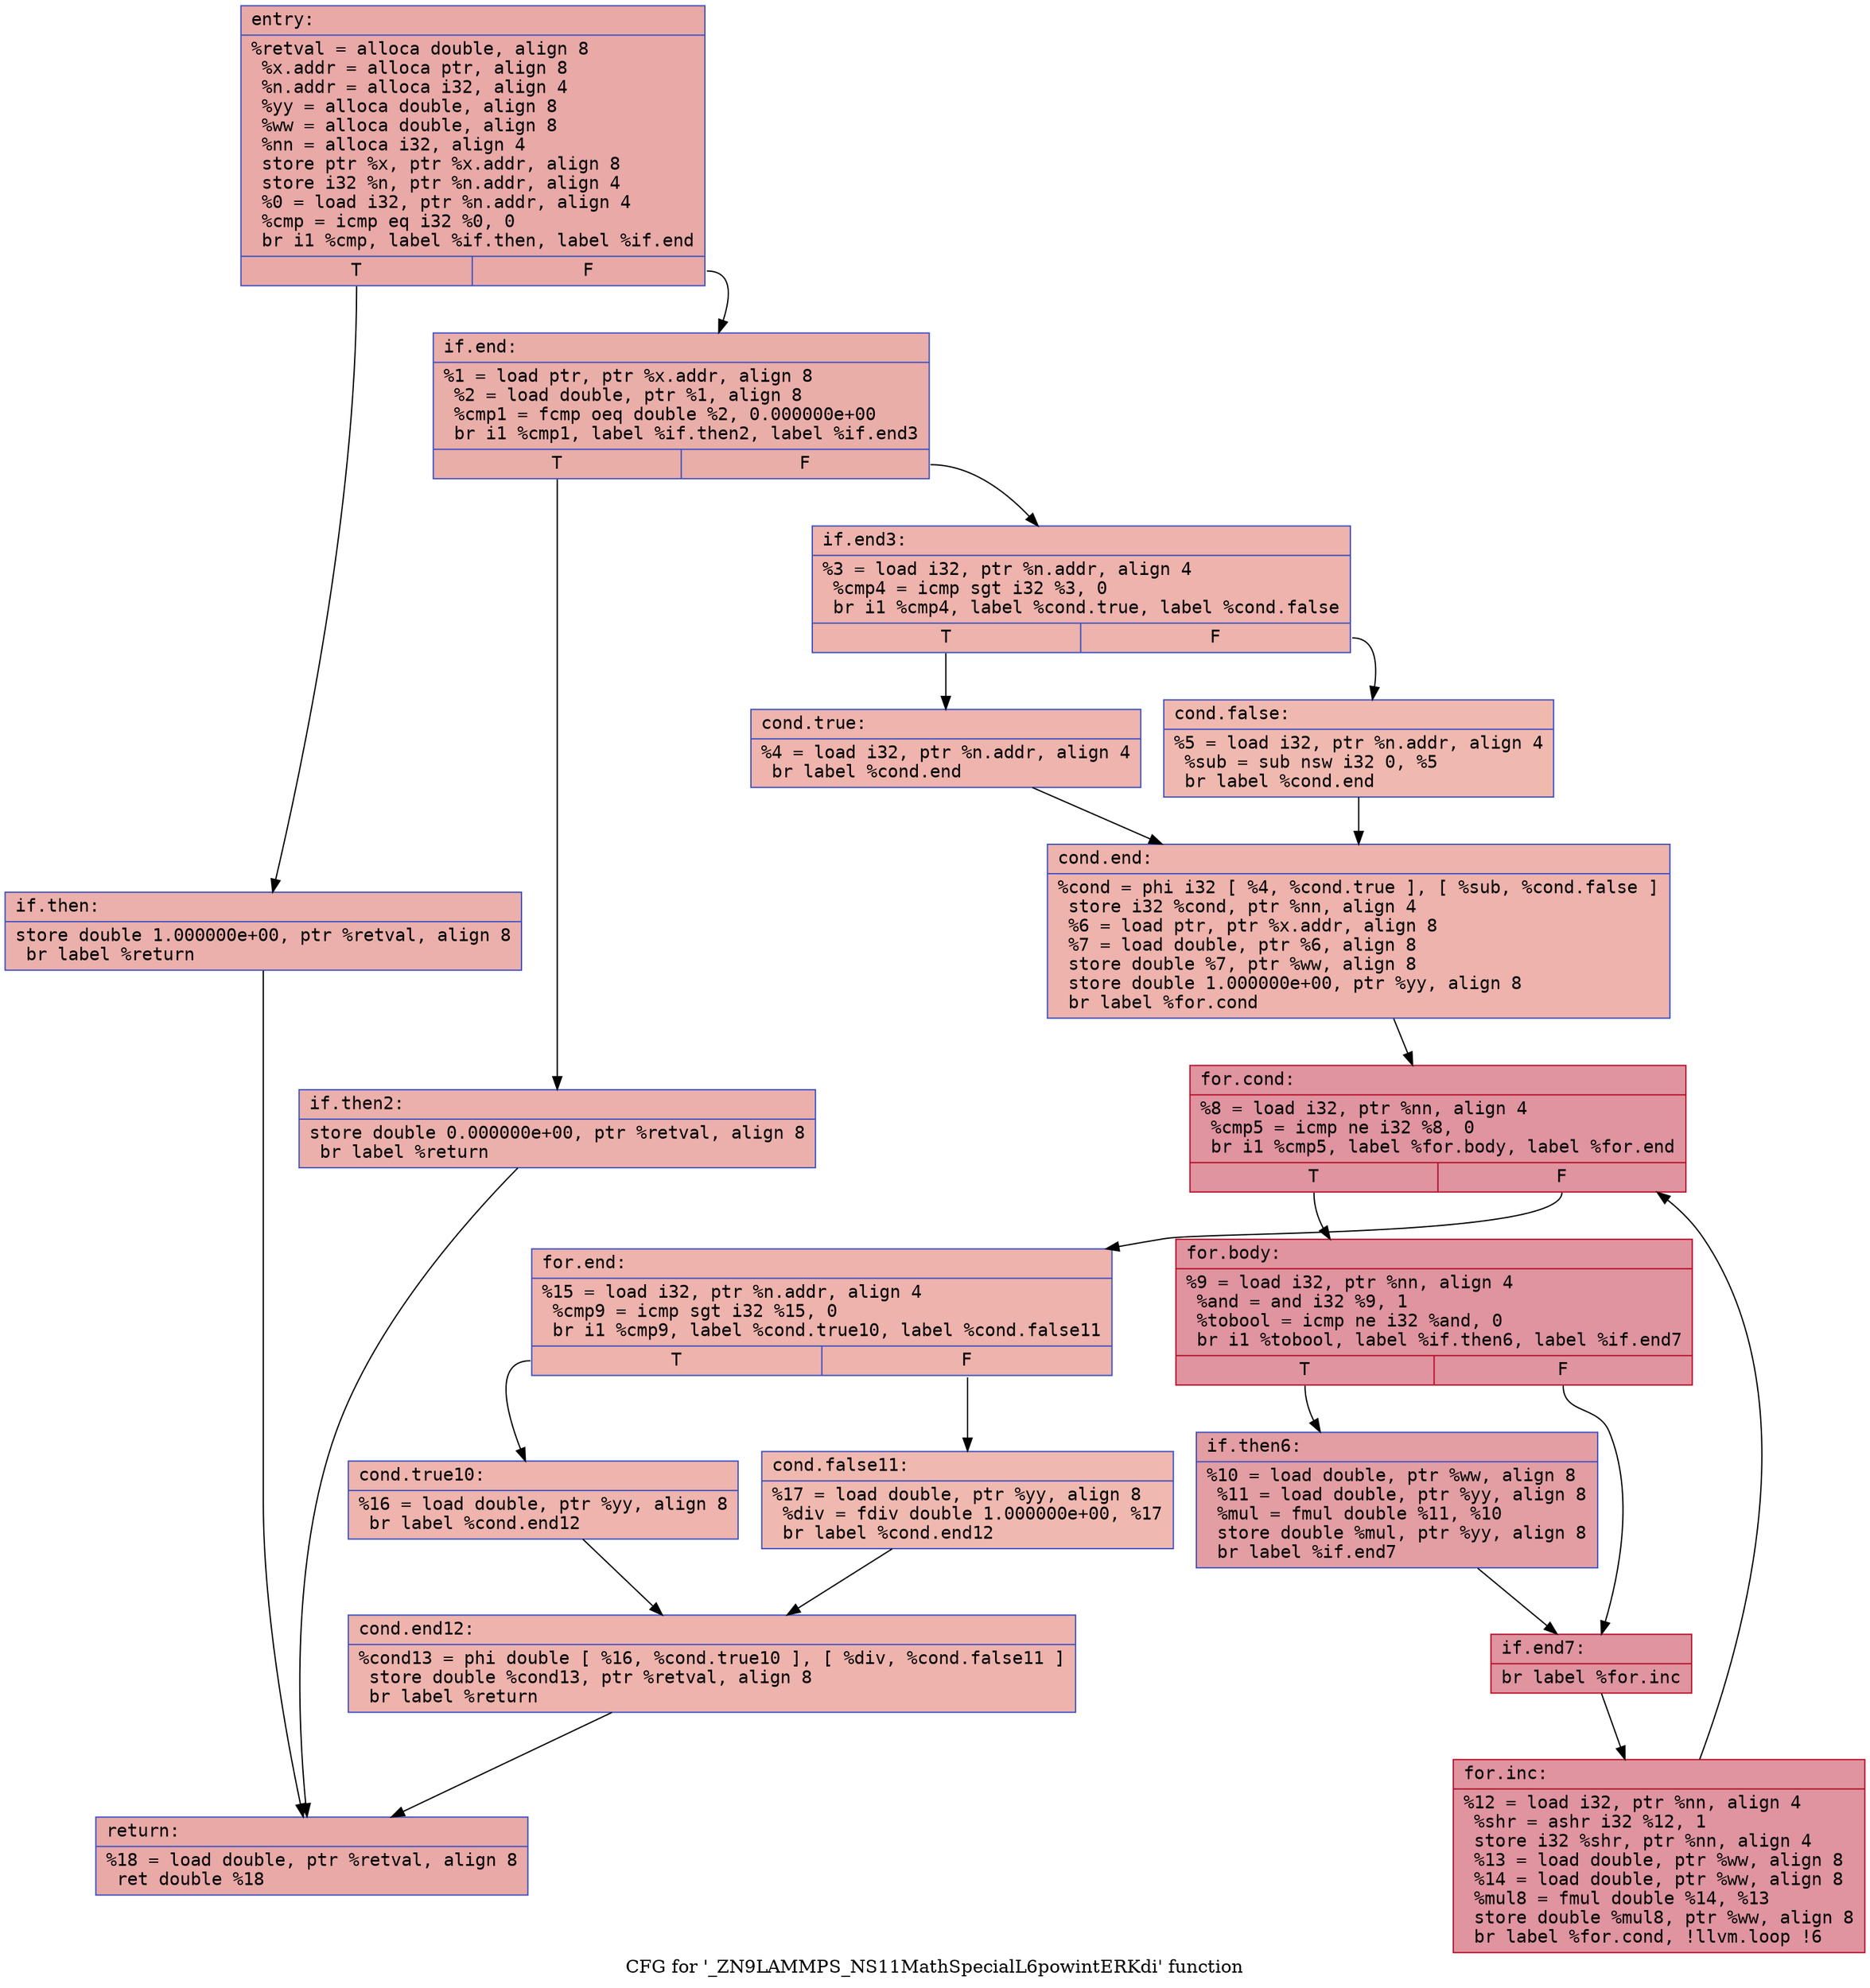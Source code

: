 digraph "CFG for '_ZN9LAMMPS_NS11MathSpecialL6powintERKdi' function" {
	label="CFG for '_ZN9LAMMPS_NS11MathSpecialL6powintERKdi' function";

	Node0x55f573289970 [shape=record,color="#3d50c3ff", style=filled, fillcolor="#ca3b3770" fontname="Courier",label="{entry:\l|  %retval = alloca double, align 8\l  %x.addr = alloca ptr, align 8\l  %n.addr = alloca i32, align 4\l  %yy = alloca double, align 8\l  %ww = alloca double, align 8\l  %nn = alloca i32, align 4\l  store ptr %x, ptr %x.addr, align 8\l  store i32 %n, ptr %n.addr, align 4\l  %0 = load i32, ptr %n.addr, align 4\l  %cmp = icmp eq i32 %0, 0\l  br i1 %cmp, label %if.then, label %if.end\l|{<s0>T|<s1>F}}"];
	Node0x55f573289970:s0 -> Node0x55f573289f50[tooltip="entry -> if.then\nProbability 37.50%" ];
	Node0x55f573289970:s1 -> Node0x55f573289fc0[tooltip="entry -> if.end\nProbability 62.50%" ];
	Node0x55f573289f50 [shape=record,color="#3d50c3ff", style=filled, fillcolor="#d24b4070" fontname="Courier",label="{if.then:\l|  store double 1.000000e+00, ptr %retval, align 8\l  br label %return\l}"];
	Node0x55f573289f50 -> Node0x55f57328a1a0[tooltip="if.then -> return\nProbability 100.00%" ];
	Node0x55f573289fc0 [shape=record,color="#3d50c3ff", style=filled, fillcolor="#d0473d70" fontname="Courier",label="{if.end:\l|  %1 = load ptr, ptr %x.addr, align 8\l  %2 = load double, ptr %1, align 8\l  %cmp1 = fcmp oeq double %2, 0.000000e+00\l  br i1 %cmp1, label %if.then2, label %if.end3\l|{<s0>T|<s1>F}}"];
	Node0x55f573289fc0:s0 -> Node0x55f57328a5b0[tooltip="if.end -> if.then2\nProbability 62.50%" ];
	Node0x55f573289fc0:s1 -> Node0x55f57328a600[tooltip="if.end -> if.end3\nProbability 37.50%" ];
	Node0x55f57328a5b0 [shape=record,color="#3d50c3ff", style=filled, fillcolor="#d24b4070" fontname="Courier",label="{if.then2:\l|  store double 0.000000e+00, ptr %retval, align 8\l  br label %return\l}"];
	Node0x55f57328a5b0 -> Node0x55f57328a1a0[tooltip="if.then2 -> return\nProbability 100.00%" ];
	Node0x55f57328a600 [shape=record,color="#3d50c3ff", style=filled, fillcolor="#d6524470" fontname="Courier",label="{if.end3:\l|  %3 = load i32, ptr %n.addr, align 4\l  %cmp4 = icmp sgt i32 %3, 0\l  br i1 %cmp4, label %cond.true, label %cond.false\l|{<s0>T|<s1>F}}"];
	Node0x55f57328a600:s0 -> Node0x55f57328a960[tooltip="if.end3 -> cond.true\nProbability 62.50%" ];
	Node0x55f57328a600:s1 -> Node0x55f57328a9e0[tooltip="if.end3 -> cond.false\nProbability 37.50%" ];
	Node0x55f57328a960 [shape=record,color="#3d50c3ff", style=filled, fillcolor="#d8564670" fontname="Courier",label="{cond.true:\l|  %4 = load i32, ptr %n.addr, align 4\l  br label %cond.end\l}"];
	Node0x55f57328a960 -> Node0x55f57328ab90[tooltip="cond.true -> cond.end\nProbability 100.00%" ];
	Node0x55f57328a9e0 [shape=record,color="#3d50c3ff", style=filled, fillcolor="#de614d70" fontname="Courier",label="{cond.false:\l|  %5 = load i32, ptr %n.addr, align 4\l  %sub = sub nsw i32 0, %5\l  br label %cond.end\l}"];
	Node0x55f57328a9e0 -> Node0x55f57328ab90[tooltip="cond.false -> cond.end\nProbability 100.00%" ];
	Node0x55f57328ab90 [shape=record,color="#3d50c3ff", style=filled, fillcolor="#d6524470" fontname="Courier",label="{cond.end:\l|  %cond = phi i32 [ %4, %cond.true ], [ %sub, %cond.false ]\l  store i32 %cond, ptr %nn, align 4\l  %6 = load ptr, ptr %x.addr, align 8\l  %7 = load double, ptr %6, align 8\l  store double %7, ptr %ww, align 8\l  store double 1.000000e+00, ptr %yy, align 8\l  br label %for.cond\l}"];
	Node0x55f57328ab90 -> Node0x55f57328b140[tooltip="cond.end -> for.cond\nProbability 100.00%" ];
	Node0x55f57328b140 [shape=record,color="#b70d28ff", style=filled, fillcolor="#b70d2870" fontname="Courier",label="{for.cond:\l|  %8 = load i32, ptr %nn, align 4\l  %cmp5 = icmp ne i32 %8, 0\l  br i1 %cmp5, label %for.body, label %for.end\l|{<s0>T|<s1>F}}"];
	Node0x55f57328b140:s0 -> Node0x55f57328b340[tooltip="for.cond -> for.body\nProbability 96.88%" ];
	Node0x55f57328b140:s1 -> Node0x55f57328a1f0[tooltip="for.cond -> for.end\nProbability 3.12%" ];
	Node0x55f57328b340 [shape=record,color="#b70d28ff", style=filled, fillcolor="#b70d2870" fontname="Courier",label="{for.body:\l|  %9 = load i32, ptr %nn, align 4\l  %and = and i32 %9, 1\l  %tobool = icmp ne i32 %and, 0\l  br i1 %tobool, label %if.then6, label %if.end7\l|{<s0>T|<s1>F}}"];
	Node0x55f57328b340:s0 -> Node0x55f57328b840[tooltip="for.body -> if.then6\nProbability 50.00%" ];
	Node0x55f57328b340:s1 -> Node0x55f57328b8c0[tooltip="for.body -> if.end7\nProbability 50.00%" ];
	Node0x55f57328b840 [shape=record,color="#3d50c3ff", style=filled, fillcolor="#be242e70" fontname="Courier",label="{if.then6:\l|  %10 = load double, ptr %ww, align 8\l  %11 = load double, ptr %yy, align 8\l  %mul = fmul double %11, %10\l  store double %mul, ptr %yy, align 8\l  br label %if.end7\l}"];
	Node0x55f57328b840 -> Node0x55f57328b8c0[tooltip="if.then6 -> if.end7\nProbability 100.00%" ];
	Node0x55f57328b8c0 [shape=record,color="#b70d28ff", style=filled, fillcolor="#b70d2870" fontname="Courier",label="{if.end7:\l|  br label %for.inc\l}"];
	Node0x55f57328b8c0 -> Node0x55f57328bca0[tooltip="if.end7 -> for.inc\nProbability 100.00%" ];
	Node0x55f57328bca0 [shape=record,color="#b70d28ff", style=filled, fillcolor="#b70d2870" fontname="Courier",label="{for.inc:\l|  %12 = load i32, ptr %nn, align 4\l  %shr = ashr i32 %12, 1\l  store i32 %shr, ptr %nn, align 4\l  %13 = load double, ptr %ww, align 8\l  %14 = load double, ptr %ww, align 8\l  %mul8 = fmul double %14, %13\l  store double %mul8, ptr %ww, align 8\l  br label %for.cond, !llvm.loop !6\l}"];
	Node0x55f57328bca0 -> Node0x55f57328b140[tooltip="for.inc -> for.cond\nProbability 100.00%" ];
	Node0x55f57328a1f0 [shape=record,color="#3d50c3ff", style=filled, fillcolor="#d6524470" fontname="Courier",label="{for.end:\l|  %15 = load i32, ptr %n.addr, align 4\l  %cmp9 = icmp sgt i32 %15, 0\l  br i1 %cmp9, label %cond.true10, label %cond.false11\l|{<s0>T|<s1>F}}"];
	Node0x55f57328a1f0:s0 -> Node0x55f57328c490[tooltip="for.end -> cond.true10\nProbability 62.50%" ];
	Node0x55f57328a1f0:s1 -> Node0x55f57328c510[tooltip="for.end -> cond.false11\nProbability 37.50%" ];
	Node0x55f57328c490 [shape=record,color="#3d50c3ff", style=filled, fillcolor="#d8564670" fontname="Courier",label="{cond.true10:\l|  %16 = load double, ptr %yy, align 8\l  br label %cond.end12\l}"];
	Node0x55f57328c490 -> Node0x55f57328c6c0[tooltip="cond.true10 -> cond.end12\nProbability 100.00%" ];
	Node0x55f57328c510 [shape=record,color="#3d50c3ff", style=filled, fillcolor="#de614d70" fontname="Courier",label="{cond.false11:\l|  %17 = load double, ptr %yy, align 8\l  %div = fdiv double 1.000000e+00, %17\l  br label %cond.end12\l}"];
	Node0x55f57328c510 -> Node0x55f57328c6c0[tooltip="cond.false11 -> cond.end12\nProbability 100.00%" ];
	Node0x55f57328c6c0 [shape=record,color="#3d50c3ff", style=filled, fillcolor="#d6524470" fontname="Courier",label="{cond.end12:\l|  %cond13 = phi double [ %16, %cond.true10 ], [ %div, %cond.false11 ]\l  store double %cond13, ptr %retval, align 8\l  br label %return\l}"];
	Node0x55f57328c6c0 -> Node0x55f57328a1a0[tooltip="cond.end12 -> return\nProbability 100.00%" ];
	Node0x55f57328a1a0 [shape=record,color="#3d50c3ff", style=filled, fillcolor="#ca3b3770" fontname="Courier",label="{return:\l|  %18 = load double, ptr %retval, align 8\l  ret double %18\l}"];
}
